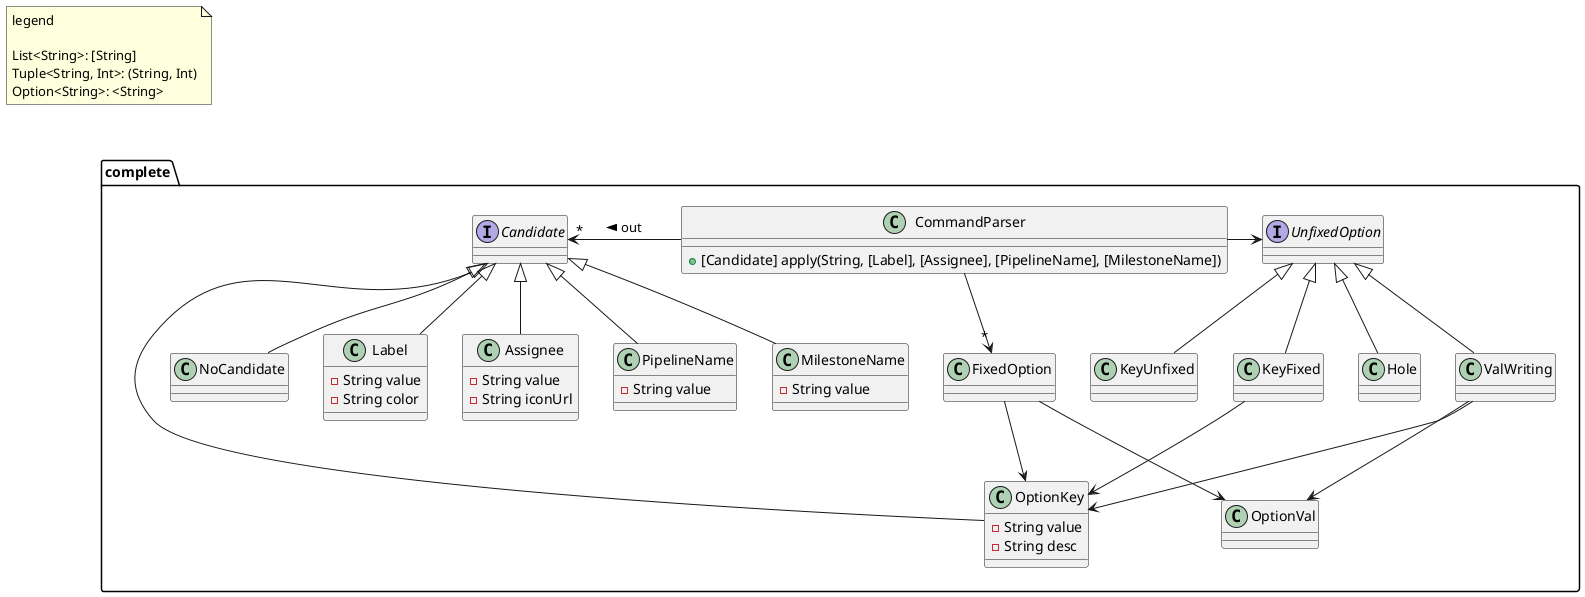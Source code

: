 @startuml

note "legend\n\nList<String>: [String]\nTuple<String, Int>: (String, Int)\nOption<String>: <String>" as Note

Note .[hidden]d. complete

package complete {
    class Label {
        - String value
        - String color
    }

    class Assignee {
        - String value
        - String iconUrl
    }

    class PipelineName {
        - String value
    }

    class MilestoneName {
        - String value
    }

    class OptionKey {
        - String value
        - String desc
    }

    class FixedOption

    FixedOption --> OptionKey
    FixedOption --> OptionVal

    interface UnfixedOption

    class KeyFixed

    KeyFixed --> OptionKey

    class ValWriting

    ValWriting --> OptionKey
    ValWriting --> OptionVal

    Hole       -u-|> UnfixedOption
    KeyUnfixed -u-|> UnfixedOption
    KeyFixed   -u-|> UnfixedOption
    ValWriting -u-|> UnfixedOption

    interface Candidate

    Label         -u-|> Candidate
    Assignee      -u-|> Candidate
    PipelineName  -u-|> Candidate
    MilestoneName -u-|> Candidate
    NoCandidate   -u-|> Candidate
    OptionKey     -u-|> Candidate

    class CommandParser {
        + [Candidate] apply(String, [Label], [Assignee], [PipelineName], [MilestoneName])
    }

    CommandParser -l-> "*" Candidate : > out
    CommandParser --> "*" FixedOption
    CommandParser -r-> UnfixedOption
}

@enduml
